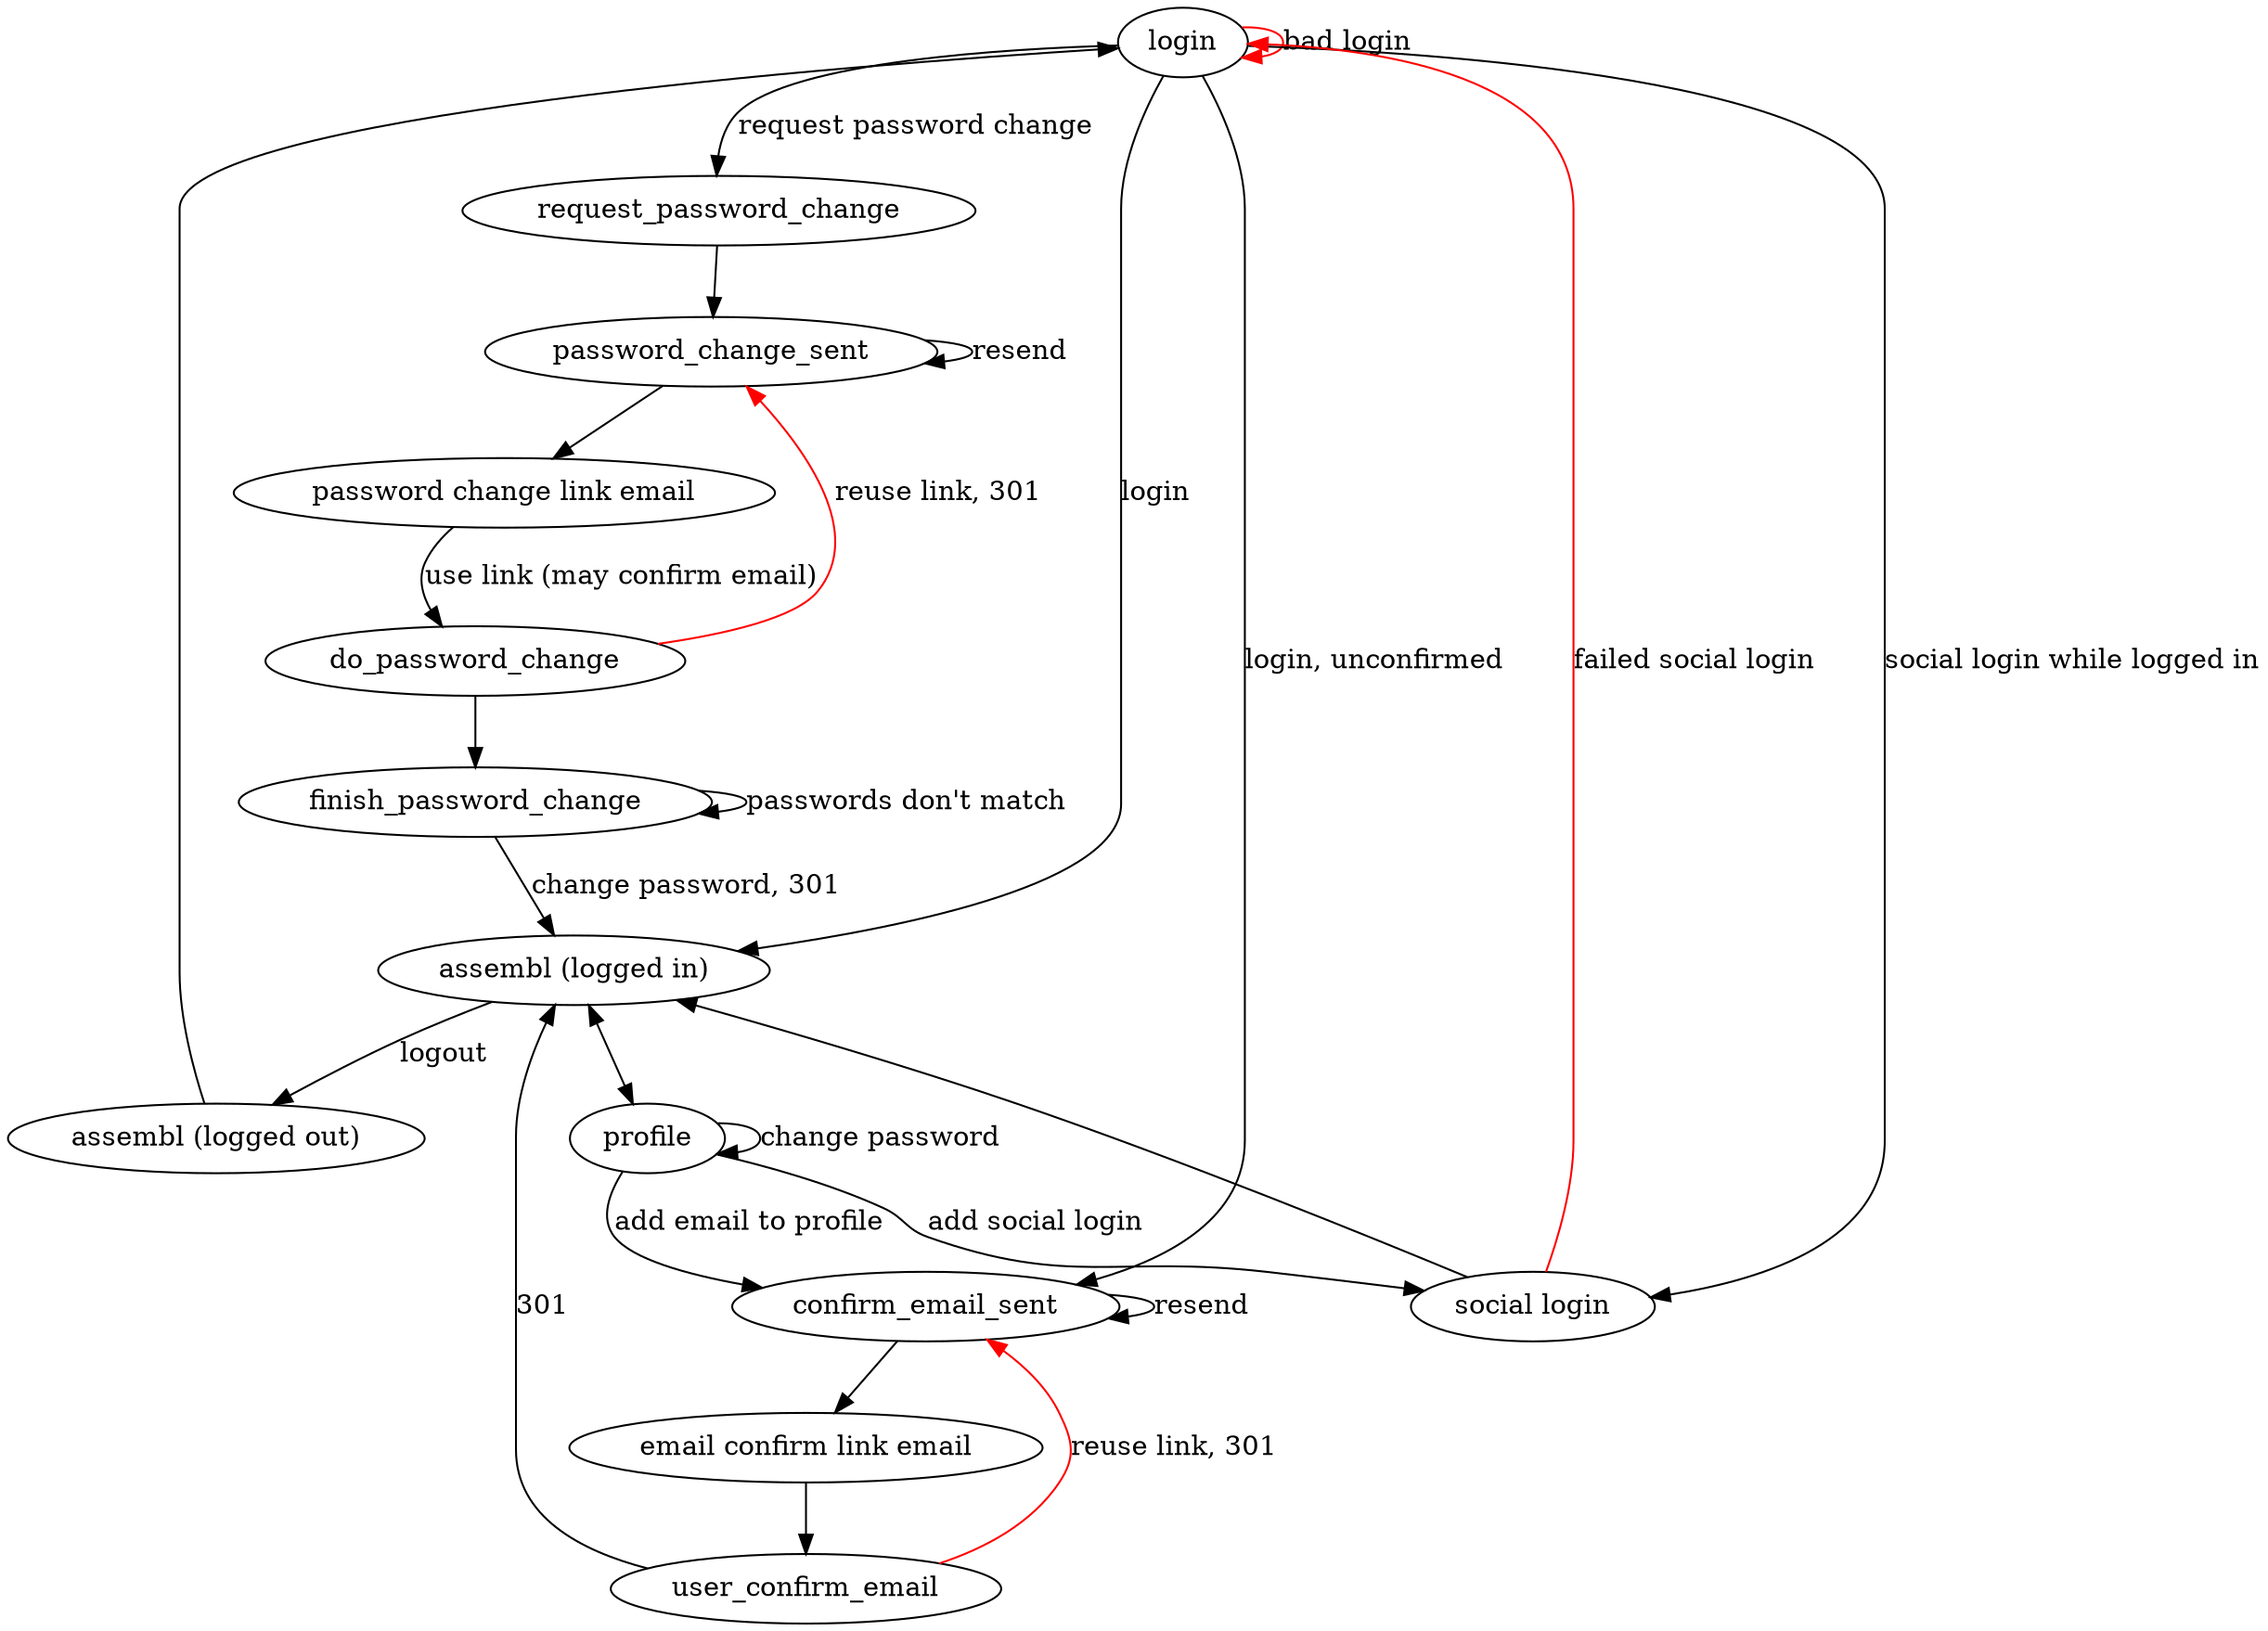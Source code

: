 strict digraph {

    login;
    "request_password_change";
    "email confirm link email";
    "password change link email";
    "assembl (logged out)";
    "profile";
    "assembl (logged in)";
    "user_confirm_email";
    #"confirm_user_email";
    "confirm_email_sent" ;
    "password_change_sent";

    login -> "assembl (logged in)" [label=login];
    login->login [label="bad login", color=red];
    login -> "confirm_email_sent" [label="register"];
    login -> "social login";
    "social login" -> "assembl (logged in)";
    "social login" -> login [color=red, label="failed social login"];
    login -> "confirm_email_sent" [label="login, unconfirmed"];
    "confirm_email_sent" -> "confirm_email_sent" [label=resend];
    confirm_email_sent -> "email confirm link email";
    "email confirm link email"->user_confirm_email;
    user_confirm_email->"assembl (logged in)" [label=301];
    user_confirm_email->confirm_email_sent [label="reuse link, 301", color=red];
    login->request_password_change [label="request password change"];
    request_password_change->password_change_sent;
    password_change_sent->password_change_sent [label=resend];
    password_change_sent->"password change link email";
    "password change link email"->"do_password_change" [label="use link (may confirm email)"];

    do_password_change->finish_password_change;
    "finish_password_change"->"assembl (logged in)" [label="change password, 301"];
    "finish_password_change"->"finish_password_change" [label="passwords don't match"];
    "do_password_change"->"password_change_sent" [label="reuse link, 301", color=red];
    "assembl (logged in)" -> "assembl (logged out)" [label="logout"];
    "assembl (logged out)" -> login;
    login -> "social login" [label="social login while logged in"];
    "assembl (logged in)" -> profile [dir="both"];
    "profile" -> "social login" [label="add social login"];
    profile->profile [label="change password"];
    profile->confirm_email_sent [label="add email to profile"];
    #"confirm_user_email"->"email confirm link email";
}